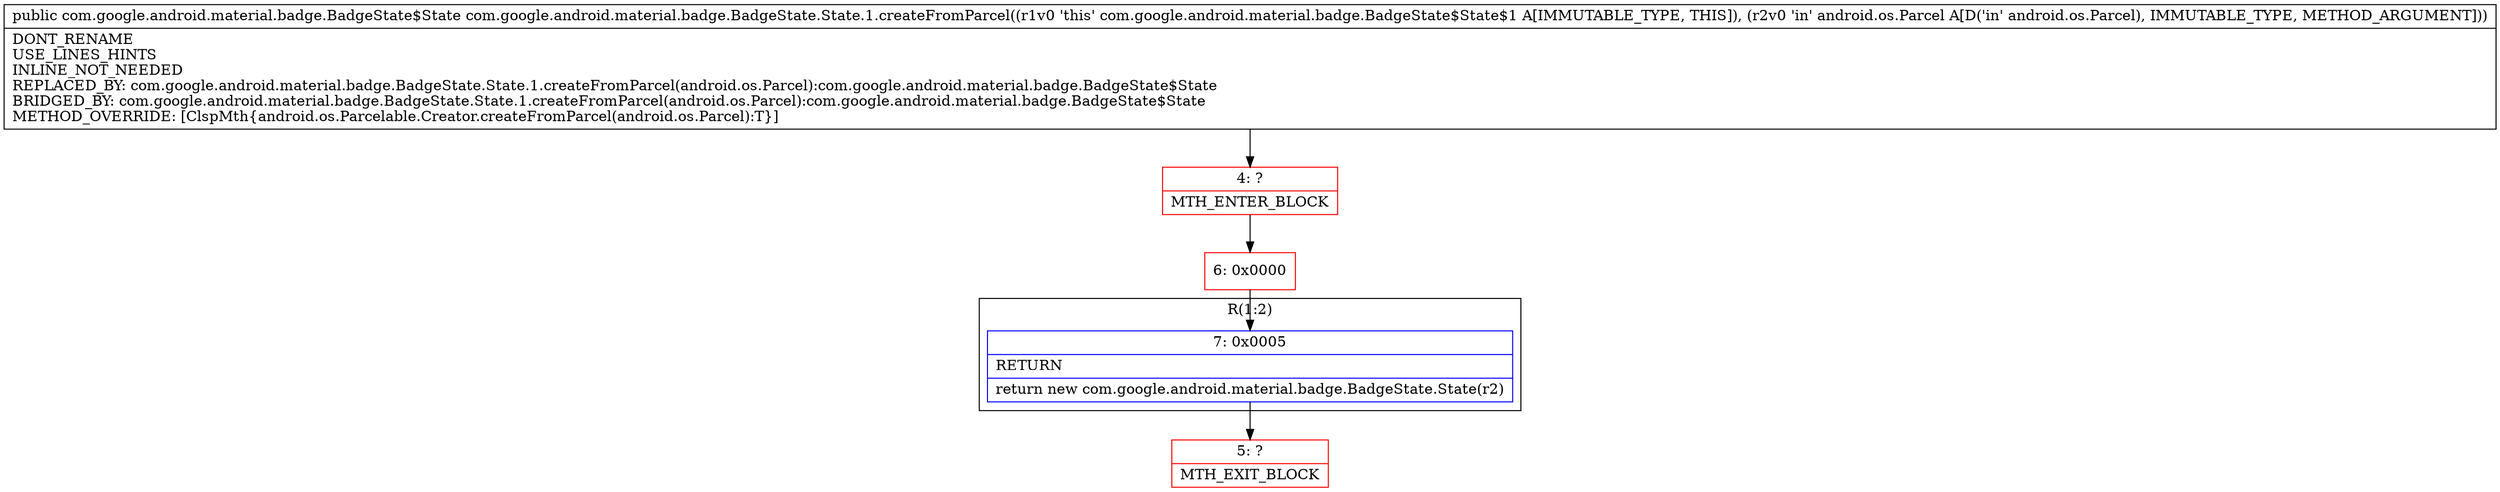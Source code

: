 digraph "CFG forcom.google.android.material.badge.BadgeState.State.1.createFromParcel(Landroid\/os\/Parcel;)Lcom\/google\/android\/material\/badge\/BadgeState$State;" {
subgraph cluster_Region_1009653390 {
label = "R(1:2)";
node [shape=record,color=blue];
Node_7 [shape=record,label="{7\:\ 0x0005|RETURN\l|return new com.google.android.material.badge.BadgeState.State(r2)\l}"];
}
Node_4 [shape=record,color=red,label="{4\:\ ?|MTH_ENTER_BLOCK\l}"];
Node_6 [shape=record,color=red,label="{6\:\ 0x0000}"];
Node_5 [shape=record,color=red,label="{5\:\ ?|MTH_EXIT_BLOCK\l}"];
MethodNode[shape=record,label="{public com.google.android.material.badge.BadgeState$State com.google.android.material.badge.BadgeState.State.1.createFromParcel((r1v0 'this' com.google.android.material.badge.BadgeState$State$1 A[IMMUTABLE_TYPE, THIS]), (r2v0 'in' android.os.Parcel A[D('in' android.os.Parcel), IMMUTABLE_TYPE, METHOD_ARGUMENT]))  | DONT_RENAME\lUSE_LINES_HINTS\lINLINE_NOT_NEEDED\lREPLACED_BY: com.google.android.material.badge.BadgeState.State.1.createFromParcel(android.os.Parcel):com.google.android.material.badge.BadgeState$State\lBRIDGED_BY: com.google.android.material.badge.BadgeState.State.1.createFromParcel(android.os.Parcel):com.google.android.material.badge.BadgeState$State\lMETHOD_OVERRIDE: [ClspMth\{android.os.Parcelable.Creator.createFromParcel(android.os.Parcel):T\}]\l}"];
MethodNode -> Node_4;Node_7 -> Node_5;
Node_4 -> Node_6;
Node_6 -> Node_7;
}

